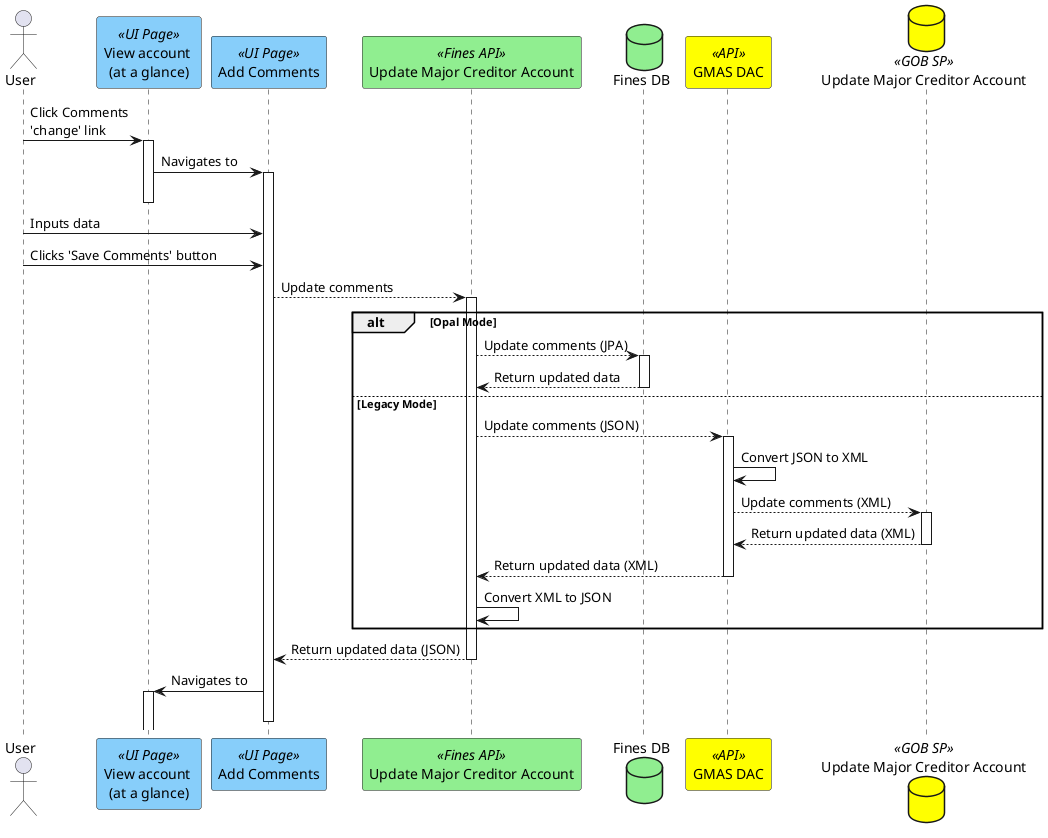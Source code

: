 @startuml
actor "User" as user
participant "View account \n(at a glance)" as viewAccount <<UI Page>> #lightskyblue
participant "Add Comments" as comments <<UI Page>> #lightskyblue
participant "Update Major Creditor Account" as updateAccountApi <<Fines API>> #lightgreen
database "Fines DB" as db #lightgreen
participant "GMAS DAC" as gmasdac <<API>> #yellow
database "Update Major Creditor Account" as dblegacy <<GOB SP>> #yellow


user ->  viewAccount ++ : Click Comments \n'change' link
viewAccount -> comments ++ :Navigates to
viewAccount --
user ->  comments : Inputs data
user ->  comments : Clicks 'Save Comments' button
comments --> updateAccountApi ++: Update comments
alt Opal Mode
updateAccountApi --> db ++: Update comments (JPA)
db --> updateAccountApi: Return updated data
db --
else Legacy Mode
updateAccountApi --> gmasdac ++: Update comments (JSON)
gmasdac -> gmasdac : Convert JSON to XML
gmasdac --> dblegacy ++: Update comments (XML)
dblegacy --> gmasdac --: Return updated data (XML)
gmasdac --> updateAccountApi --: Return updated data (XML)
updateAccountApi -> updateAccountApi : Convert XML to JSON
end
updateAccountApi --> comments : Return updated data (JSON)
updateAccountApi --
comments -> viewAccount ++: Navigates to
deactivate comments

@enduml